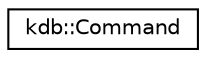 digraph "Graphical Class Hierarchy"
{
 // LATEX_PDF_SIZE
  edge [fontname="Helvetica",fontsize="10",labelfontname="Helvetica",labelfontsize="10"];
  node [fontname="Helvetica",fontsize="10",shape=record];
  rankdir="LR";
  Node0 [label="kdb::Command",height=0.2,width=0.4,color="black", fillcolor="white", style="filled",URL="$structkdb_1_1Command.html",tooltip="Used by contexts for callbacks (to run code using a mutex)."];
}
